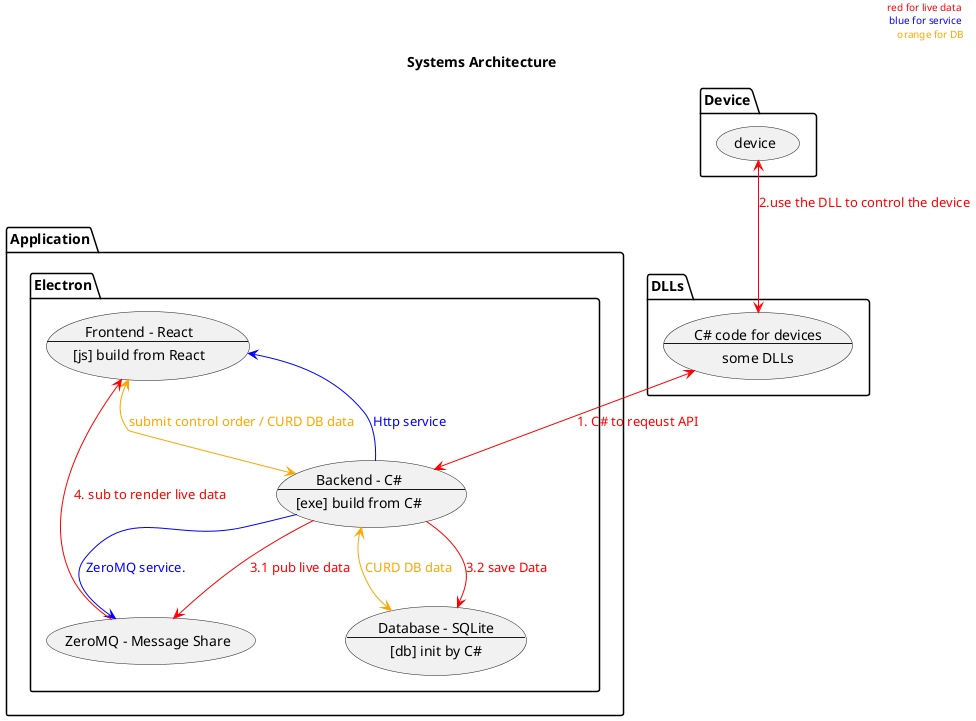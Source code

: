 @startuml
title Systems Architecture
header <color red> red for live data</color> \n <color blue> blue for service</color> \n <color orange> orange for DB</color>
package Application {
  package Electron {
    usecase React as "
      Frontend - React
      --
      [js] build from React
    "
    
    usecase C as "
      Backend - C#
      --
      [exe] build from C#
    "

    usecase DB as "
      Database - SQLite
      --
      [db] init by C#
    "

    usecase ZeroMQ as "
      ZeroMQ - Message Share
    "
  }
}

package Device {
  usecase device
}

package DLLs {
  usecase DLL as "
    C# code for devices
    --
    some DLLs
  "
}

React <-- C#line:blue;text:blue : Http service
C --> ZeroMQ#line:blue;text:blue : ZeroMQ service.

DLL <--> C#line:red;text:red : 1. C# to reqeust API
device <--> DLL#line:red;text:red : 2.use the DLL to control the device
C --> ZeroMQ#line:red;text:red : 3.1 pub live data
C --> DB#line:red;text:red : 3.2 save Data
ZeroMQ --> React#line:red;text:red : 4. sub to render live data

React <--> C#line:orange;text:orange : submit control order / CURD DB data
C <--> DB#line:orange;text:orange : CURD DB data
@enduml